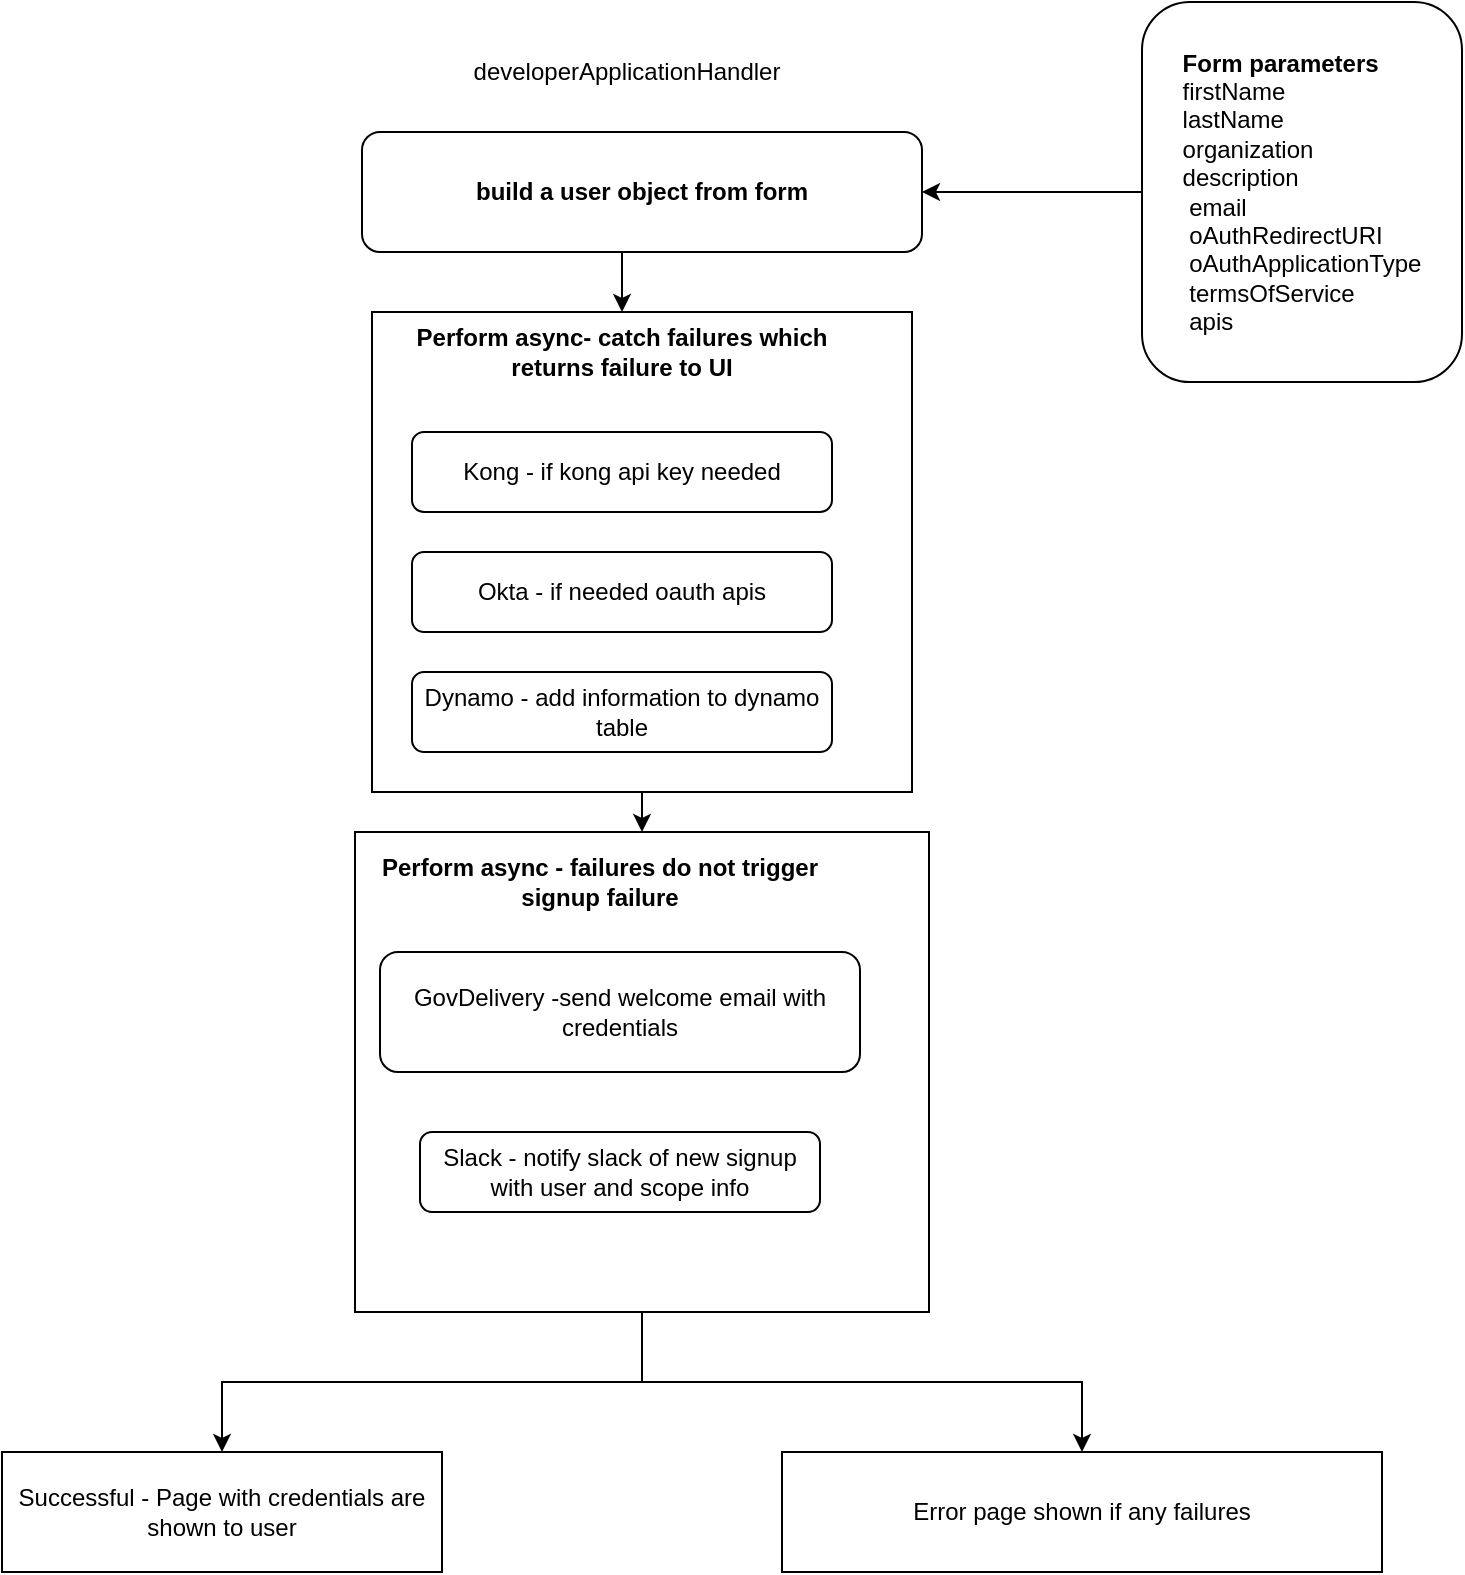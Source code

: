 <mxfile version="13.1.3" type="device"><diagram id="jTDHO4a87yOJEckNhdu8" name="Page-1"><mxGraphModel dx="1186" dy="640" grid="1" gridSize="10" guides="1" tooltips="1" connect="1" arrows="1" fold="1" page="1" pageScale="1" pageWidth="850" pageHeight="1100" math="0" shadow="0"><root><mxCell id="0"/><mxCell id="1" parent="0"/><mxCell id="uY144hh_xy2l3jO4EXkl-27" style="edgeStyle=orthogonalEdgeStyle;rounded=0;orthogonalLoop=1;jettySize=auto;html=1;exitX=0.5;exitY=1;exitDx=0;exitDy=0;" edge="1" parent="1" source="uY144hh_xy2l3jO4EXkl-11" target="uY144hh_xy2l3jO4EXkl-20"><mxGeometry relative="1" as="geometry"/></mxCell><mxCell id="uY144hh_xy2l3jO4EXkl-28" style="edgeStyle=orthogonalEdgeStyle;rounded=0;orthogonalLoop=1;jettySize=auto;html=1;exitX=0.5;exitY=1;exitDx=0;exitDy=0;" edge="1" parent="1" source="uY144hh_xy2l3jO4EXkl-11" target="uY144hh_xy2l3jO4EXkl-21"><mxGeometry relative="1" as="geometry"/></mxCell><mxCell id="uY144hh_xy2l3jO4EXkl-11" value="" style="rounded=0;whiteSpace=wrap;html=1;" vertex="1" parent="1"><mxGeometry x="276.5" y="440" width="287" height="240" as="geometry"/></mxCell><mxCell id="uY144hh_xy2l3jO4EXkl-29" style="edgeStyle=orthogonalEdgeStyle;rounded=0;orthogonalLoop=1;jettySize=auto;html=1;exitX=0.5;exitY=1;exitDx=0;exitDy=0;entryX=0.5;entryY=0;entryDx=0;entryDy=0;" edge="1" parent="1" source="uY144hh_xy2l3jO4EXkl-8" target="uY144hh_xy2l3jO4EXkl-11"><mxGeometry relative="1" as="geometry"/></mxCell><mxCell id="uY144hh_xy2l3jO4EXkl-8" value="" style="rounded=0;whiteSpace=wrap;html=1;" vertex="1" parent="1"><mxGeometry x="285" y="180" width="270" height="240" as="geometry"/></mxCell><mxCell id="uY144hh_xy2l3jO4EXkl-1" value="developerApplicationHandler" style="text;html=1;strokeColor=none;fillColor=none;align=center;verticalAlign=middle;whiteSpace=wrap;rounded=0;" vertex="1" parent="1"><mxGeometry x="320" y="50" width="185" height="20" as="geometry"/></mxCell><mxCell id="uY144hh_xy2l3jO4EXkl-2" value="Kong - if kong api key needed" style="rounded=1;whiteSpace=wrap;html=1;" vertex="1" parent="1"><mxGeometry x="305" y="240" width="210" height="40" as="geometry"/></mxCell><mxCell id="uY144hh_xy2l3jO4EXkl-3" value="GovDelivery -send welcome email with credentials" style="rounded=1;whiteSpace=wrap;html=1;" vertex="1" parent="1"><mxGeometry x="289" y="500" width="240" height="60" as="geometry"/></mxCell><mxCell id="uY144hh_xy2l3jO4EXkl-4" value="Slack - notify slack of new signup with user and scope info" style="rounded=1;whiteSpace=wrap;html=1;" vertex="1" parent="1"><mxGeometry x="309" y="590" width="200" height="40" as="geometry"/></mxCell><mxCell id="uY144hh_xy2l3jO4EXkl-5" value="Okta - if needed oauth apis" style="rounded=1;whiteSpace=wrap;html=1;" vertex="1" parent="1"><mxGeometry x="305" y="300" width="210" height="40" as="geometry"/></mxCell><mxCell id="uY144hh_xy2l3jO4EXkl-6" value="Dynamo - add information to dynamo table" style="rounded=1;whiteSpace=wrap;html=1;" vertex="1" parent="1"><mxGeometry x="305" y="360" width="210" height="40" as="geometry"/></mxCell><mxCell id="uY144hh_xy2l3jO4EXkl-25" style="edgeStyle=orthogonalEdgeStyle;rounded=0;orthogonalLoop=1;jettySize=auto;html=1;exitX=0.5;exitY=1;exitDx=0;exitDy=0;entryX=0.463;entryY=0;entryDx=0;entryDy=0;entryPerimeter=0;" edge="1" parent="1" source="uY144hh_xy2l3jO4EXkl-7" target="uY144hh_xy2l3jO4EXkl-8"><mxGeometry relative="1" as="geometry"/></mxCell><mxCell id="uY144hh_xy2l3jO4EXkl-7" value="&lt;b&gt;build a user object from form&lt;/b&gt;" style="rounded=1;whiteSpace=wrap;html=1;" vertex="1" parent="1"><mxGeometry x="280" y="90" width="280" height="60" as="geometry"/></mxCell><mxCell id="uY144hh_xy2l3jO4EXkl-9" value="&lt;b&gt;Perform async- catch failures which returns failure to UI&lt;/b&gt;" style="text;html=1;strokeColor=none;fillColor=none;align=center;verticalAlign=middle;whiteSpace=wrap;rounded=0;" vertex="1" parent="1"><mxGeometry x="305" y="190" width="210" height="20" as="geometry"/></mxCell><mxCell id="uY144hh_xy2l3jO4EXkl-24" style="edgeStyle=orthogonalEdgeStyle;rounded=0;orthogonalLoop=1;jettySize=auto;html=1;exitX=0;exitY=0.5;exitDx=0;exitDy=0;" edge="1" parent="1" source="uY144hh_xy2l3jO4EXkl-10" target="uY144hh_xy2l3jO4EXkl-7"><mxGeometry relative="1" as="geometry"/></mxCell><mxCell id="uY144hh_xy2l3jO4EXkl-10" value="&lt;div style=&quot;text-align: justify&quot;&gt;&lt;b&gt;Form parameters&amp;nbsp;&lt;/b&gt;&lt;/div&gt;&lt;div style=&quot;text-align: justify&quot;&gt;firstName&lt;/div&gt;&lt;div style=&quot;text-align: justify&quot;&gt;lastName&lt;/div&gt;&lt;div style=&quot;text-align: justify&quot;&gt;organization&lt;/div&gt;&lt;div style=&quot;text-align: justify&quot;&gt;description&lt;/div&gt;&lt;div style=&quot;text-align: justify&quot;&gt;&amp;nbsp;email&lt;/div&gt;&lt;div style=&quot;text-align: justify&quot;&gt;&amp;nbsp;oAuthRedirectURI&lt;/div&gt;&lt;div style=&quot;text-align: justify&quot;&gt;&amp;nbsp;oAuthApplicationType&lt;/div&gt;&lt;div style=&quot;text-align: justify&quot;&gt;&amp;nbsp;termsOfService&lt;/div&gt;&lt;div style=&quot;text-align: justify&quot;&gt;&amp;nbsp;apis&lt;/div&gt;" style="rounded=1;whiteSpace=wrap;html=1;align=center;" vertex="1" parent="1"><mxGeometry x="670" y="25" width="160" height="190" as="geometry"/></mxCell><mxCell id="uY144hh_xy2l3jO4EXkl-12" value="&lt;b&gt;Perform async - failures do not trigger signup failure&lt;/b&gt;" style="text;html=1;strokeColor=none;fillColor=none;align=center;verticalAlign=middle;whiteSpace=wrap;rounded=0;" vertex="1" parent="1"><mxGeometry x="279" y="450" width="240" height="30" as="geometry"/></mxCell><mxCell id="uY144hh_xy2l3jO4EXkl-20" value="Successful - Page with credentials are shown to user" style="rounded=0;whiteSpace=wrap;html=1;" vertex="1" parent="1"><mxGeometry x="100" y="750" width="220" height="60" as="geometry"/></mxCell><mxCell id="uY144hh_xy2l3jO4EXkl-21" value="Error page shown if any failures" style="rounded=0;whiteSpace=wrap;html=1;" vertex="1" parent="1"><mxGeometry x="490" y="750" width="300" height="60" as="geometry"/></mxCell></root></mxGraphModel></diagram></mxfile>